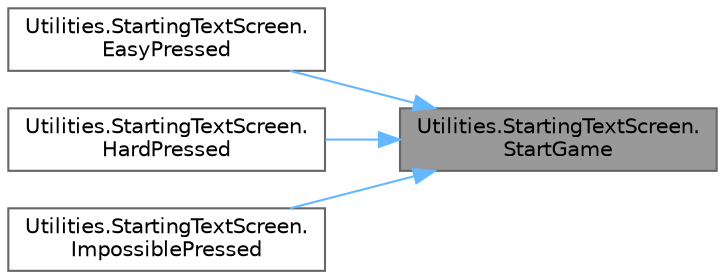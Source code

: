 digraph "Utilities.StartingTextScreen.StartGame"
{
 // LATEX_PDF_SIZE
  bgcolor="transparent";
  edge [fontname=Helvetica,fontsize=10,labelfontname=Helvetica,labelfontsize=10];
  node [fontname=Helvetica,fontsize=10,shape=box,height=0.2,width=0.4];
  rankdir="RL";
  Node1 [label="Utilities.StartingTextScreen.\lStartGame",height=0.2,width=0.4,color="gray40", fillcolor="grey60", style="filled", fontcolor="black",tooltip=" "];
  Node1 -> Node2 [dir="back",color="steelblue1",style="solid"];
  Node2 [label="Utilities.StartingTextScreen.\lEasyPressed",height=0.2,width=0.4,color="grey40", fillcolor="white", style="filled",URL="$class_utilities_1_1_starting_text_screen.html#adf5495a7967c20c739dcd37a60a5c95e",tooltip=" "];
  Node1 -> Node3 [dir="back",color="steelblue1",style="solid"];
  Node3 [label="Utilities.StartingTextScreen.\lHardPressed",height=0.2,width=0.4,color="grey40", fillcolor="white", style="filled",URL="$class_utilities_1_1_starting_text_screen.html#a8b980ce71361be1e05183a500e44b039",tooltip=" "];
  Node1 -> Node4 [dir="back",color="steelblue1",style="solid"];
  Node4 [label="Utilities.StartingTextScreen.\lImpossiblePressed",height=0.2,width=0.4,color="grey40", fillcolor="white", style="filled",URL="$class_utilities_1_1_starting_text_screen.html#a7966382b0186922bd6e545d2b186c67b",tooltip=" "];
}
